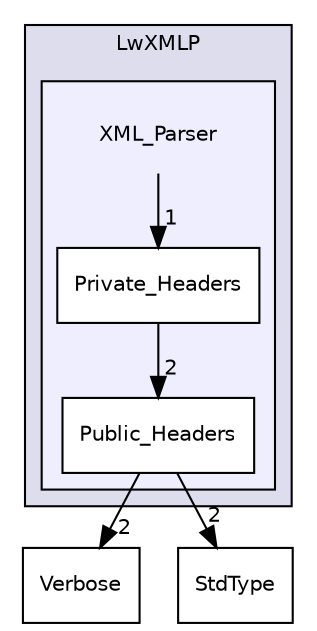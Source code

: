 digraph "XML_Parser" {
  compound=true
  node [ fontsize="10", fontname="Helvetica"];
  edge [ labelfontsize="10", labelfontname="Helvetica"];
  subgraph clusterdir_96e336c3c6e7cff8ac7fc49ddb494e69 {
    graph [ bgcolor="#ddddee", pencolor="black", label="LwXMLP" fontname="Helvetica", fontsize="10", URL="dir_96e336c3c6e7cff8ac7fc49ddb494e69.html"]
  subgraph clusterdir_8095c46b9976772c7fc6dc946e45dc36 {
    graph [ bgcolor="#eeeeff", pencolor="black", label="" URL="dir_8095c46b9976772c7fc6dc946e45dc36.html"];
    dir_8095c46b9976772c7fc6dc946e45dc36 [shape=plaintext label="XML_Parser"];
    dir_1ed9b03147d2a9b083fdecba41e1f286 [shape=box label="Private_Headers" color="black" fillcolor="white" style="filled" URL="dir_1ed9b03147d2a9b083fdecba41e1f286.html"];
    dir_5972d9f98ba393c5dafcce8430403af1 [shape=box label="Public_Headers" color="black" fillcolor="white" style="filled" URL="dir_5972d9f98ba393c5dafcce8430403af1.html"];
  }
  }
  dir_ebd86065482a4d0dafa6096767bfb3e0 [shape=box label="Verbose" URL="dir_ebd86065482a4d0dafa6096767bfb3e0.html"];
  dir_302a6c1e39f497f2400c4a31eb09d54e [shape=box label="StdType" URL="dir_302a6c1e39f497f2400c4a31eb09d54e.html"];
  dir_8095c46b9976772c7fc6dc946e45dc36->dir_1ed9b03147d2a9b083fdecba41e1f286 [headlabel="1", labeldistance=1.5 headhref="dir_000001_000003.html"];
  dir_5972d9f98ba393c5dafcce8430403af1->dir_ebd86065482a4d0dafa6096767bfb3e0 [headlabel="2", labeldistance=1.5 headhref="dir_000002_000005.html"];
  dir_5972d9f98ba393c5dafcce8430403af1->dir_302a6c1e39f497f2400c4a31eb09d54e [headlabel="2", labeldistance=1.5 headhref="dir_000002_000004.html"];
  dir_1ed9b03147d2a9b083fdecba41e1f286->dir_5972d9f98ba393c5dafcce8430403af1 [headlabel="2", labeldistance=1.5 headhref="dir_000003_000002.html"];
}
